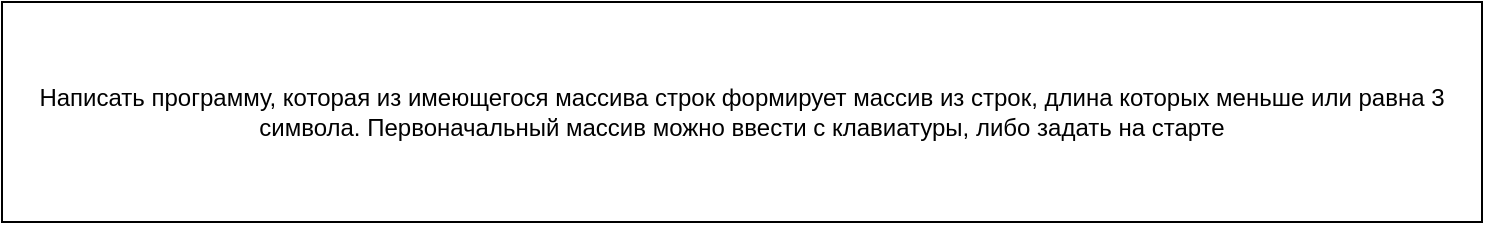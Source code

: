 <mxfile>
    <diagram id="qEhMFQczNosqDtj-h41S" name="Page-1">
        <mxGraphModel dx="1018" dy="712" grid="1" gridSize="10" guides="1" tooltips="1" connect="1" arrows="1" fold="1" page="1" pageScale="1" pageWidth="827" pageHeight="1169" math="0" shadow="0">
            <root>
                <mxCell id="0"/>
                <mxCell id="1" parent="0"/>
                <mxCell id="3" value="Написать программу, которая из имеющегося массива строк формирует массив из строк, длина которых меньше или равна 3 символа. Первоначальный массив можно ввести с клавиатуры, либо задать на старте" style="rounded=0;whiteSpace=wrap;html=1;" vertex="1" parent="1">
                    <mxGeometry x="30" y="30" width="740" height="110" as="geometry"/>
                </mxCell>
            </root>
        </mxGraphModel>
    </diagram>
</mxfile>